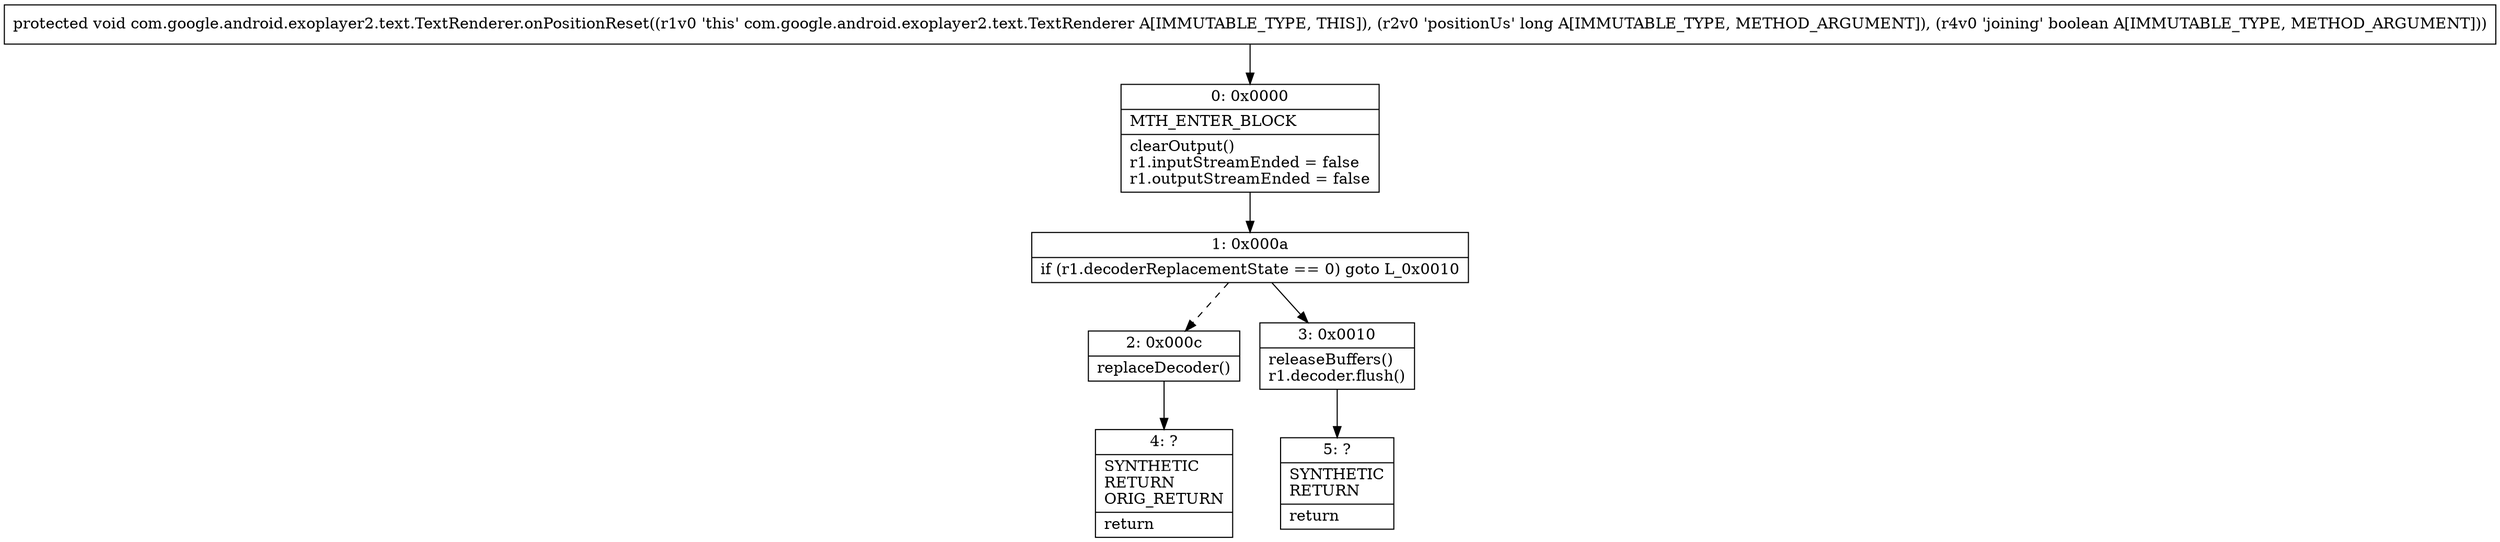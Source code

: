 digraph "CFG forcom.google.android.exoplayer2.text.TextRenderer.onPositionReset(JZ)V" {
Node_0 [shape=record,label="{0\:\ 0x0000|MTH_ENTER_BLOCK\l|clearOutput()\lr1.inputStreamEnded = false\lr1.outputStreamEnded = false\l}"];
Node_1 [shape=record,label="{1\:\ 0x000a|if (r1.decoderReplacementState == 0) goto L_0x0010\l}"];
Node_2 [shape=record,label="{2\:\ 0x000c|replaceDecoder()\l}"];
Node_3 [shape=record,label="{3\:\ 0x0010|releaseBuffers()\lr1.decoder.flush()\l}"];
Node_4 [shape=record,label="{4\:\ ?|SYNTHETIC\lRETURN\lORIG_RETURN\l|return\l}"];
Node_5 [shape=record,label="{5\:\ ?|SYNTHETIC\lRETURN\l|return\l}"];
MethodNode[shape=record,label="{protected void com.google.android.exoplayer2.text.TextRenderer.onPositionReset((r1v0 'this' com.google.android.exoplayer2.text.TextRenderer A[IMMUTABLE_TYPE, THIS]), (r2v0 'positionUs' long A[IMMUTABLE_TYPE, METHOD_ARGUMENT]), (r4v0 'joining' boolean A[IMMUTABLE_TYPE, METHOD_ARGUMENT])) }"];
MethodNode -> Node_0;
Node_0 -> Node_1;
Node_1 -> Node_2[style=dashed];
Node_1 -> Node_3;
Node_2 -> Node_4;
Node_3 -> Node_5;
}

